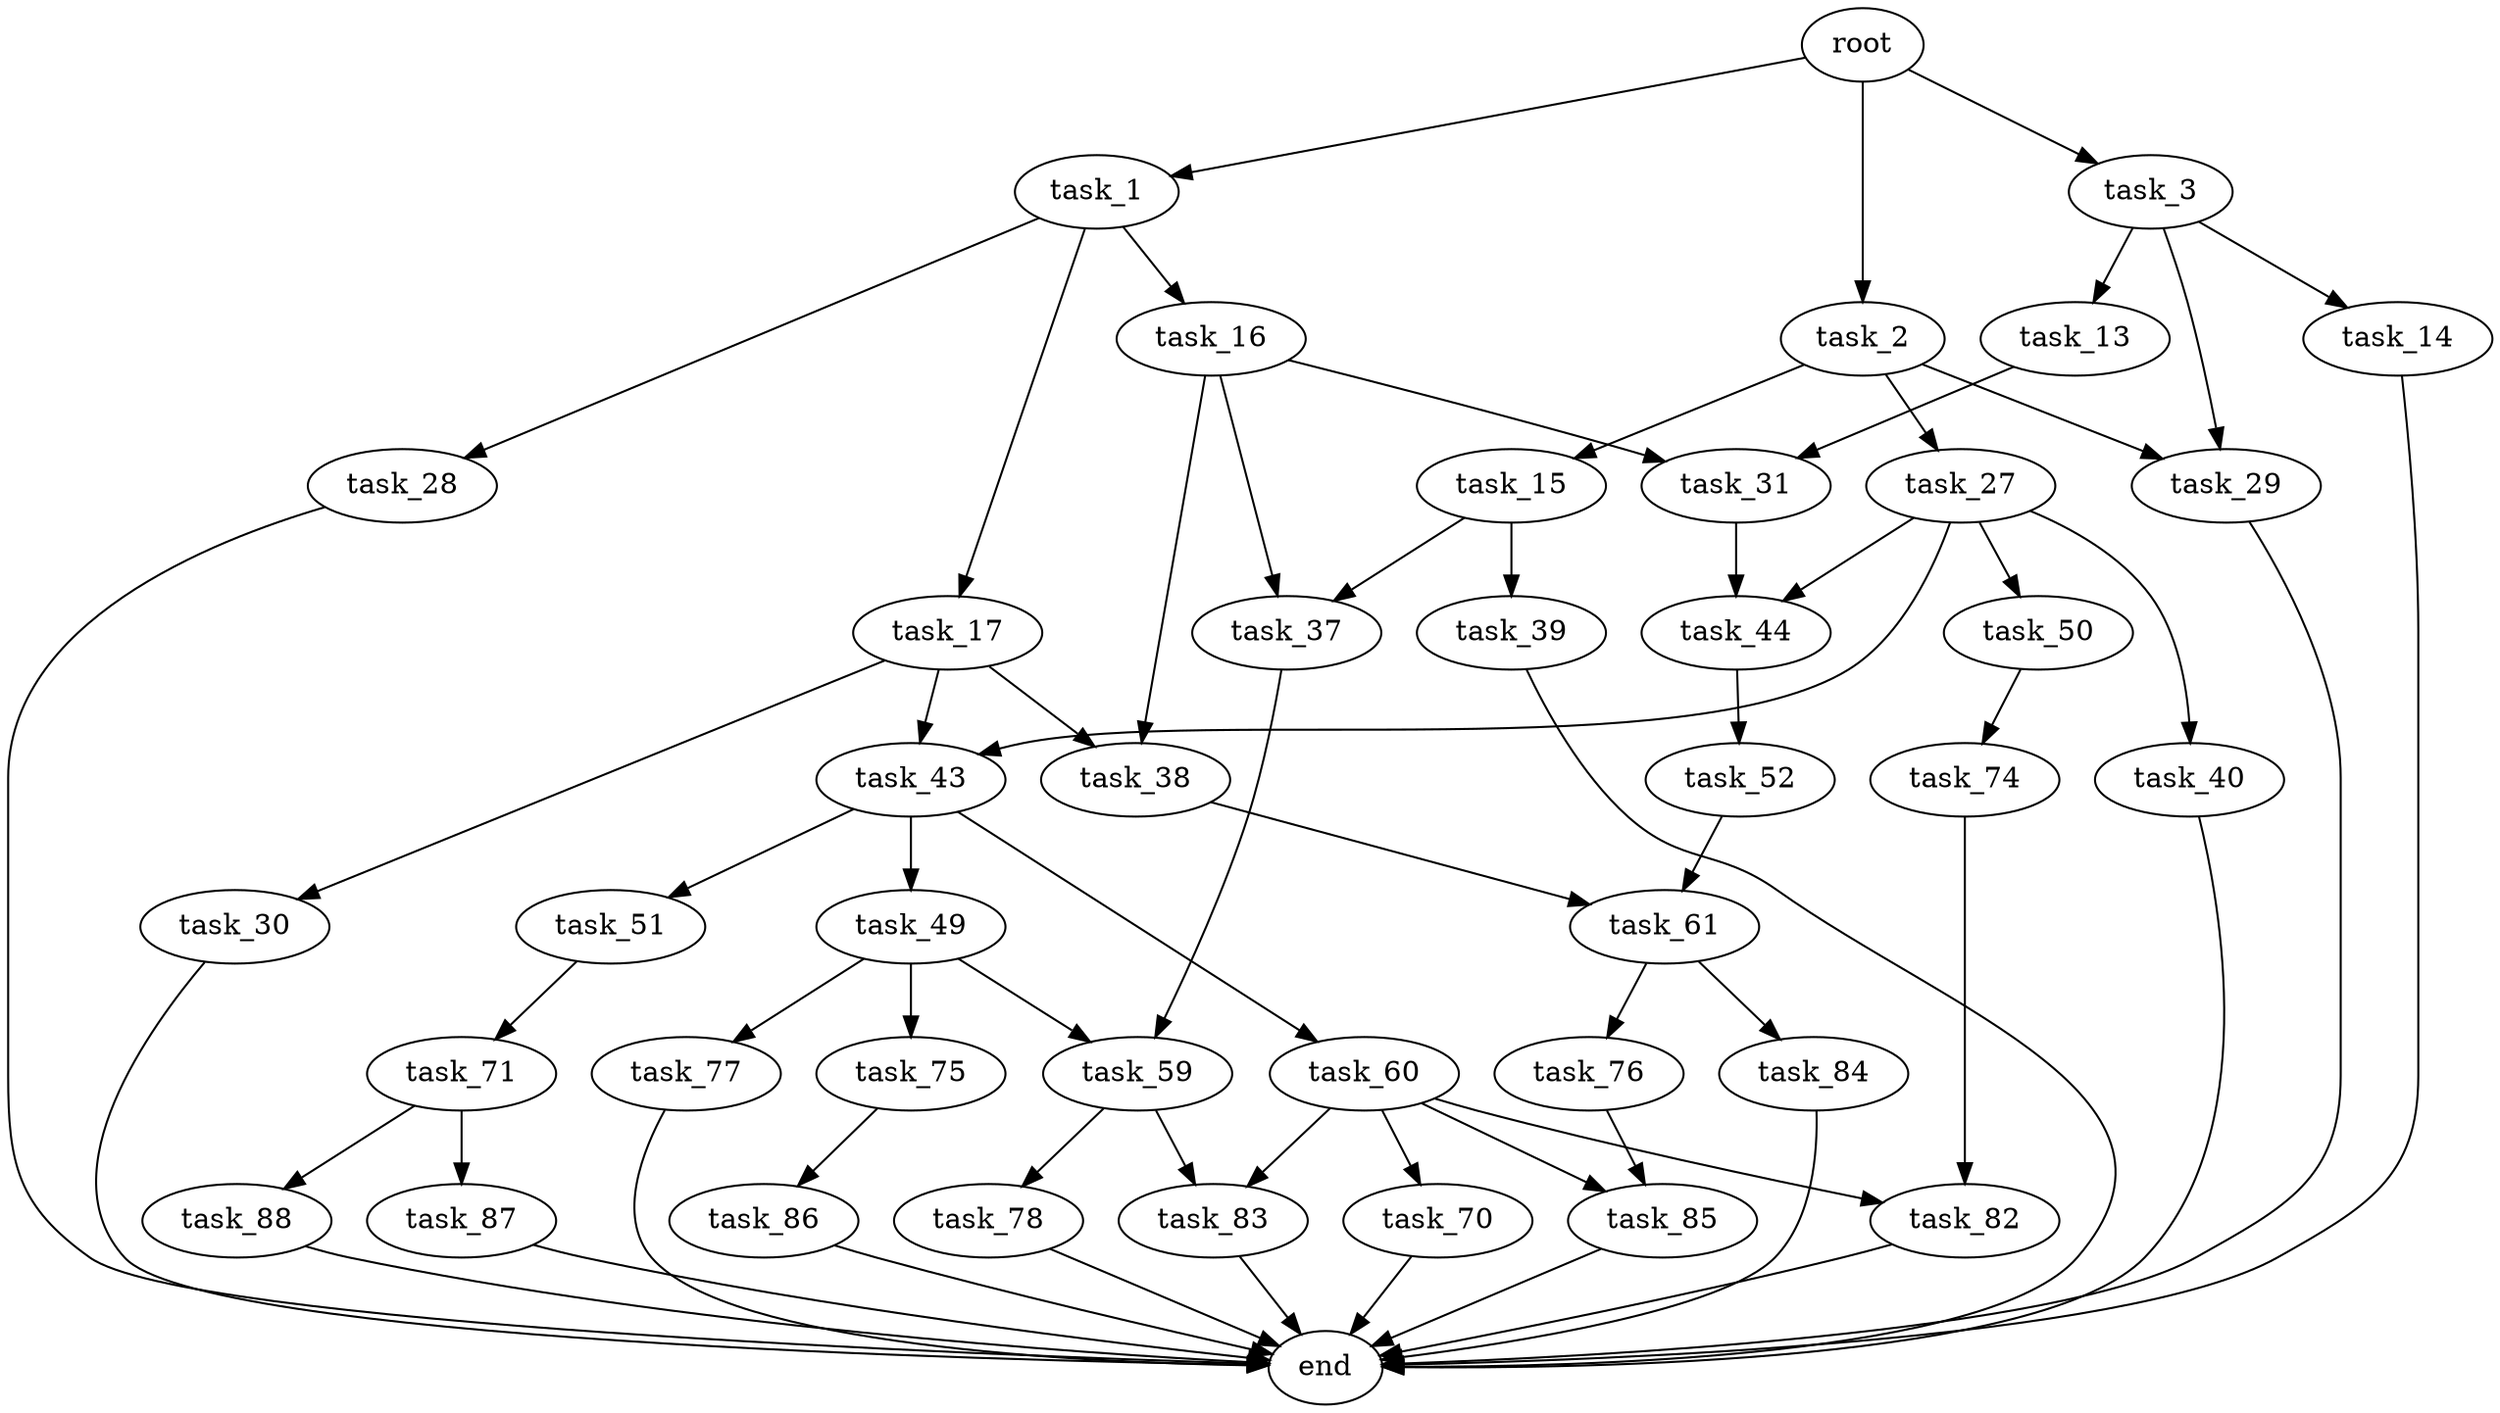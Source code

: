 digraph G {
  root [size="0.000000"];
  task_1 [size="28991029248.000000"];
  task_2 [size="260516524211.000000"];
  task_3 [size="134217728000.000000"];
  task_16 [size="13786765803.000000"];
  task_17 [size="10259542838.000000"];
  task_28 [size="19427281962.000000"];
  task_15 [size="209625461397.000000"];
  task_27 [size="409888401505.000000"];
  task_29 [size="28991029248.000000"];
  task_13 [size="49676708797.000000"];
  task_14 [size="482281102484.000000"];
  task_31 [size="28991029248.000000"];
  end [size="0.000000"];
  task_37 [size="21169149319.000000"];
  task_39 [size="19987741464.000000"];
  task_38 [size="208083824736.000000"];
  task_30 [size="8211890715.000000"];
  task_43 [size="1041308938215.000000"];
  task_40 [size="774064128396.000000"];
  task_44 [size="1910907672.000000"];
  task_50 [size="4907609314.000000"];
  task_59 [size="231928233984.000000"];
  task_61 [size="8981633738.000000"];
  task_49 [size="231928233984.000000"];
  task_51 [size="1411184167.000000"];
  task_60 [size="68719476736.000000"];
  task_52 [size="32085802331.000000"];
  task_75 [size="198833973988.000000"];
  task_77 [size="29062503264.000000"];
  task_74 [size="782757789696.000000"];
  task_71 [size="8589934592.000000"];
  task_78 [size="44097151444.000000"];
  task_83 [size="541296491871.000000"];
  task_70 [size="3735237597.000000"];
  task_82 [size="257215211873.000000"];
  task_85 [size="301688104447.000000"];
  task_76 [size="8589934592.000000"];
  task_84 [size="484934043152.000000"];
  task_87 [size="2427763654.000000"];
  task_88 [size="111440553192.000000"];
  task_86 [size="686010963.000000"];

  root -> task_1 [size="1.000000"];
  root -> task_2 [size="1.000000"];
  root -> task_3 [size="1.000000"];
  task_1 -> task_16 [size="75497472.000000"];
  task_1 -> task_17 [size="75497472.000000"];
  task_1 -> task_28 [size="75497472.000000"];
  task_2 -> task_15 [size="679477248.000000"];
  task_2 -> task_27 [size="679477248.000000"];
  task_2 -> task_29 [size="679477248.000000"];
  task_3 -> task_13 [size="209715200.000000"];
  task_3 -> task_14 [size="209715200.000000"];
  task_3 -> task_29 [size="209715200.000000"];
  task_16 -> task_31 [size="679477248.000000"];
  task_16 -> task_37 [size="679477248.000000"];
  task_16 -> task_38 [size="679477248.000000"];
  task_17 -> task_30 [size="33554432.000000"];
  task_17 -> task_38 [size="33554432.000000"];
  task_17 -> task_43 [size="33554432.000000"];
  task_28 -> end [size="1.000000"];
  task_15 -> task_37 [size="209715200.000000"];
  task_15 -> task_39 [size="209715200.000000"];
  task_27 -> task_40 [size="411041792.000000"];
  task_27 -> task_43 [size="411041792.000000"];
  task_27 -> task_44 [size="411041792.000000"];
  task_27 -> task_50 [size="411041792.000000"];
  task_29 -> end [size="1.000000"];
  task_13 -> task_31 [size="838860800.000000"];
  task_14 -> end [size="1.000000"];
  task_31 -> task_44 [size="75497472.000000"];
  task_37 -> task_59 [size="838860800.000000"];
  task_39 -> end [size="1.000000"];
  task_38 -> task_61 [size="301989888.000000"];
  task_30 -> end [size="1.000000"];
  task_43 -> task_49 [size="679477248.000000"];
  task_43 -> task_51 [size="679477248.000000"];
  task_43 -> task_60 [size="679477248.000000"];
  task_40 -> end [size="1.000000"];
  task_44 -> task_52 [size="33554432.000000"];
  task_50 -> task_74 [size="301989888.000000"];
  task_59 -> task_78 [size="301989888.000000"];
  task_59 -> task_83 [size="301989888.000000"];
  task_61 -> task_76 [size="411041792.000000"];
  task_61 -> task_84 [size="411041792.000000"];
  task_49 -> task_59 [size="301989888.000000"];
  task_49 -> task_75 [size="301989888.000000"];
  task_49 -> task_77 [size="301989888.000000"];
  task_51 -> task_71 [size="33554432.000000"];
  task_60 -> task_70 [size="134217728.000000"];
  task_60 -> task_82 [size="134217728.000000"];
  task_60 -> task_83 [size="134217728.000000"];
  task_60 -> task_85 [size="134217728.000000"];
  task_52 -> task_61 [size="679477248.000000"];
  task_75 -> task_86 [size="536870912.000000"];
  task_77 -> end [size="1.000000"];
  task_74 -> task_82 [size="679477248.000000"];
  task_71 -> task_87 [size="33554432.000000"];
  task_71 -> task_88 [size="33554432.000000"];
  task_78 -> end [size="1.000000"];
  task_83 -> end [size="1.000000"];
  task_70 -> end [size="1.000000"];
  task_82 -> end [size="1.000000"];
  task_85 -> end [size="1.000000"];
  task_76 -> task_85 [size="33554432.000000"];
  task_84 -> end [size="1.000000"];
  task_87 -> end [size="1.000000"];
  task_88 -> end [size="1.000000"];
  task_86 -> end [size="1.000000"];
}
